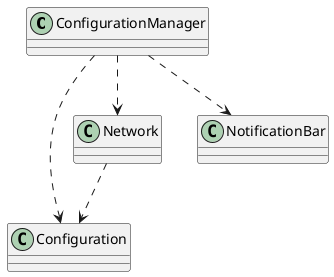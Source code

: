 @startuml
'https://plantuml.com/class-diagram

class ConfigurationManager
class Configuration 
class Network
class NotificationBar

ConfigurationManager ..> Configuration
Network ..> Configuration

ConfigurationManager ..> Network
ConfigurationManager ..> NotificationBar

@enduml